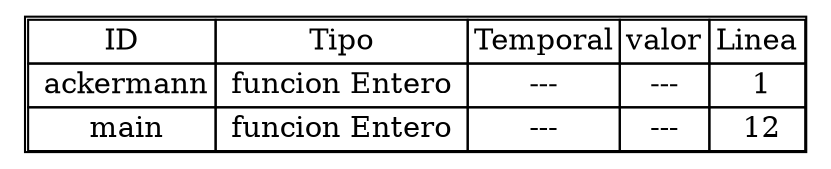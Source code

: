 digraph {
node0 [    shape=plaintext
    label=<

      <table cellspacing='0'>
      <tr><td>ID</td><td>Tipo</td><td>Temporal</td><td>valor</td><td>Linea</td></tr>
<tr> <td> ackermann</td><td> funcion Entero </td><td> --- </td><td> --- </td><td> 1</td> </tr><tr> <td> main</td><td> funcion Entero </td><td> --- </td><td> --- </td><td> 12</td> </tr>    </table>
>];}